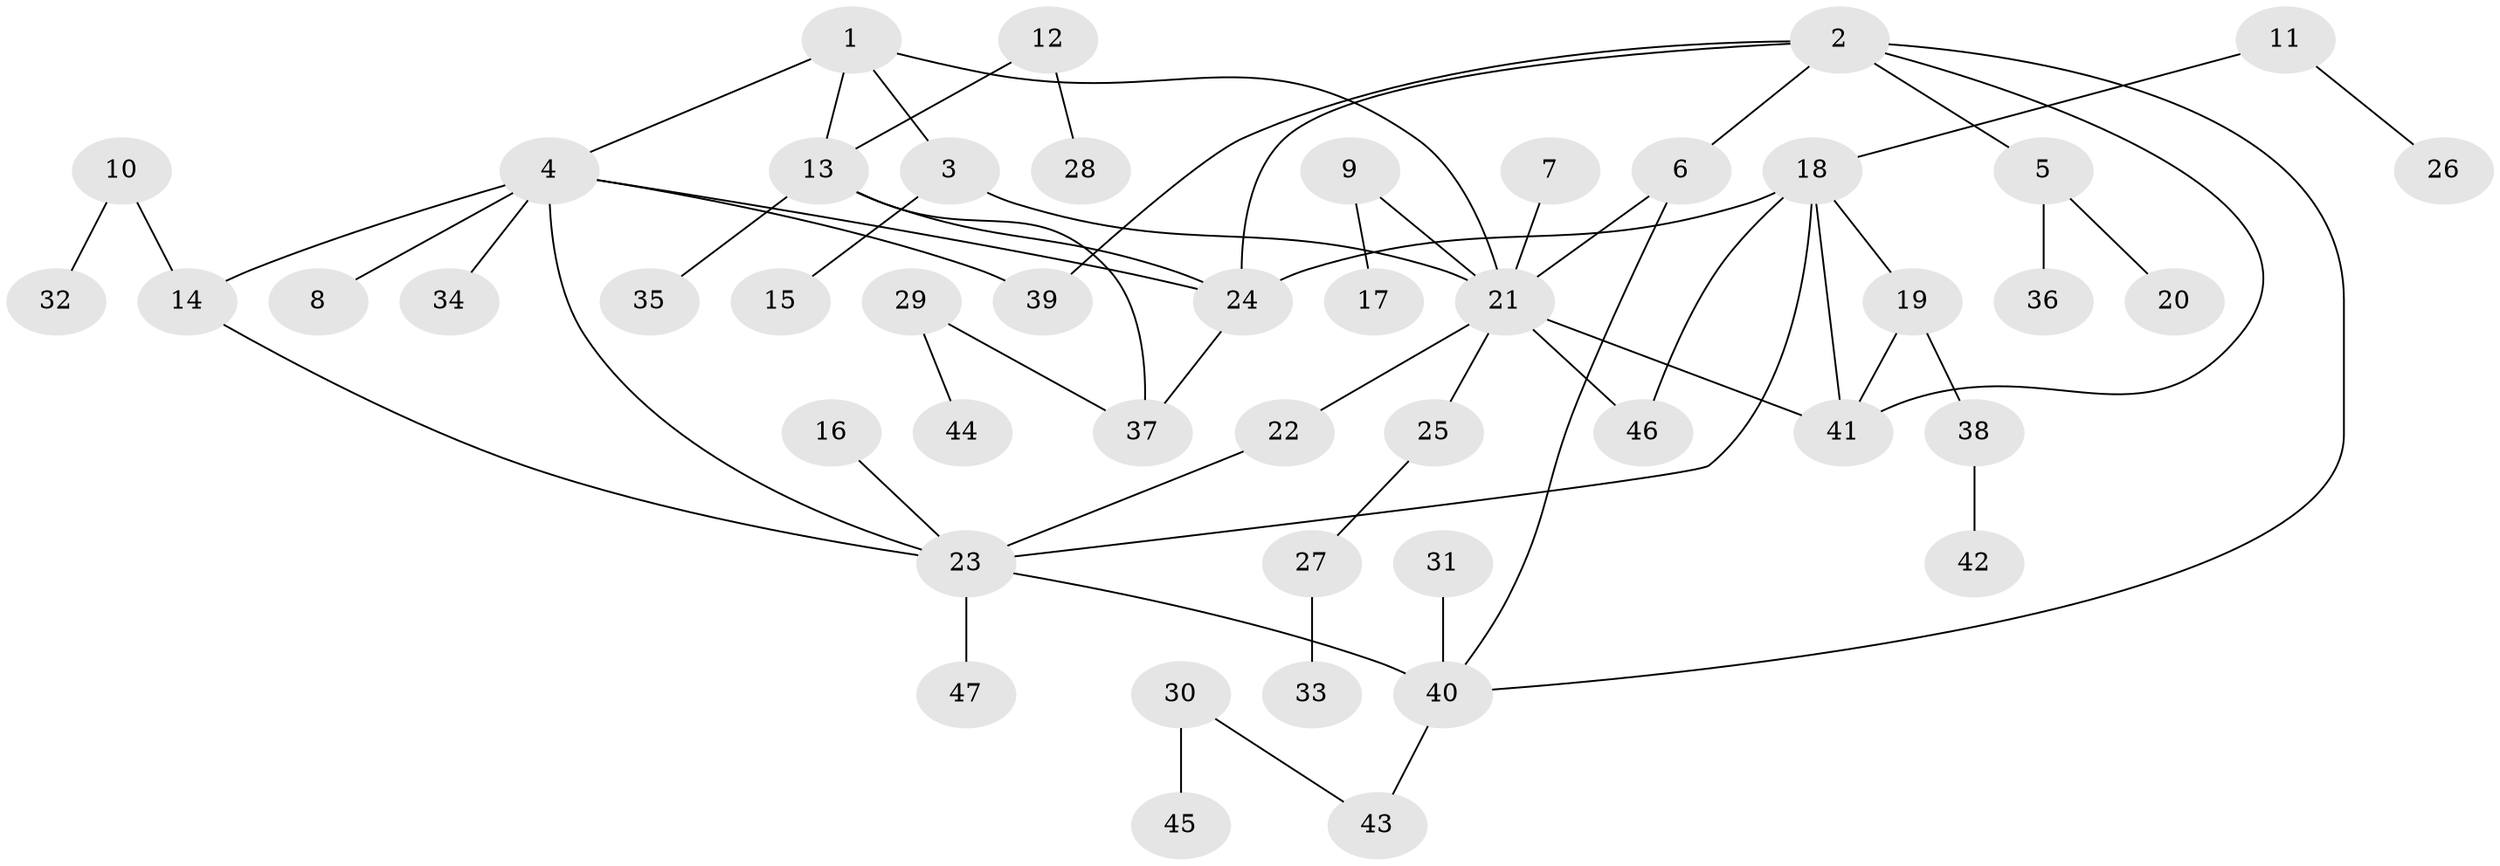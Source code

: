 // original degree distribution, {4: 0.09090909090909091, 10: 0.015151515151515152, 5: 0.015151515151515152, 7: 0.015151515151515152, 8: 0.030303030303030304, 6: 0.06060606060606061, 3: 0.07575757575757576, 1: 0.5303030303030303, 2: 0.16666666666666666}
// Generated by graph-tools (version 1.1) at 2025/37/03/04/25 23:37:37]
// undirected, 47 vertices, 60 edges
graph export_dot {
  node [color=gray90,style=filled];
  1;
  2;
  3;
  4;
  5;
  6;
  7;
  8;
  9;
  10;
  11;
  12;
  13;
  14;
  15;
  16;
  17;
  18;
  19;
  20;
  21;
  22;
  23;
  24;
  25;
  26;
  27;
  28;
  29;
  30;
  31;
  32;
  33;
  34;
  35;
  36;
  37;
  38;
  39;
  40;
  41;
  42;
  43;
  44;
  45;
  46;
  47;
  1 -- 3 [weight=1.0];
  1 -- 4 [weight=1.0];
  1 -- 13 [weight=1.0];
  1 -- 21 [weight=1.0];
  2 -- 5 [weight=1.0];
  2 -- 6 [weight=1.0];
  2 -- 24 [weight=1.0];
  2 -- 39 [weight=1.0];
  2 -- 40 [weight=1.0];
  2 -- 41 [weight=1.0];
  3 -- 15 [weight=1.0];
  3 -- 21 [weight=1.0];
  4 -- 8 [weight=1.0];
  4 -- 14 [weight=1.0];
  4 -- 23 [weight=1.0];
  4 -- 24 [weight=1.0];
  4 -- 34 [weight=1.0];
  4 -- 39 [weight=1.0];
  5 -- 20 [weight=1.0];
  5 -- 36 [weight=1.0];
  6 -- 21 [weight=1.0];
  6 -- 40 [weight=1.0];
  7 -- 21 [weight=1.0];
  9 -- 17 [weight=1.0];
  9 -- 21 [weight=1.0];
  10 -- 14 [weight=1.0];
  10 -- 32 [weight=1.0];
  11 -- 18 [weight=1.0];
  11 -- 26 [weight=1.0];
  12 -- 13 [weight=1.0];
  12 -- 28 [weight=1.0];
  13 -- 24 [weight=1.0];
  13 -- 35 [weight=1.0];
  13 -- 37 [weight=1.0];
  14 -- 23 [weight=1.0];
  16 -- 23 [weight=1.0];
  18 -- 19 [weight=1.0];
  18 -- 23 [weight=1.0];
  18 -- 24 [weight=1.0];
  18 -- 41 [weight=1.0];
  18 -- 46 [weight=1.0];
  19 -- 38 [weight=1.0];
  19 -- 41 [weight=1.0];
  21 -- 22 [weight=1.0];
  21 -- 25 [weight=1.0];
  21 -- 41 [weight=1.0];
  21 -- 46 [weight=1.0];
  22 -- 23 [weight=1.0];
  23 -- 40 [weight=1.0];
  23 -- 47 [weight=1.0];
  24 -- 37 [weight=1.0];
  25 -- 27 [weight=1.0];
  27 -- 33 [weight=1.0];
  29 -- 37 [weight=1.0];
  29 -- 44 [weight=1.0];
  30 -- 43 [weight=1.0];
  30 -- 45 [weight=1.0];
  31 -- 40 [weight=1.0];
  38 -- 42 [weight=1.0];
  40 -- 43 [weight=1.0];
}
